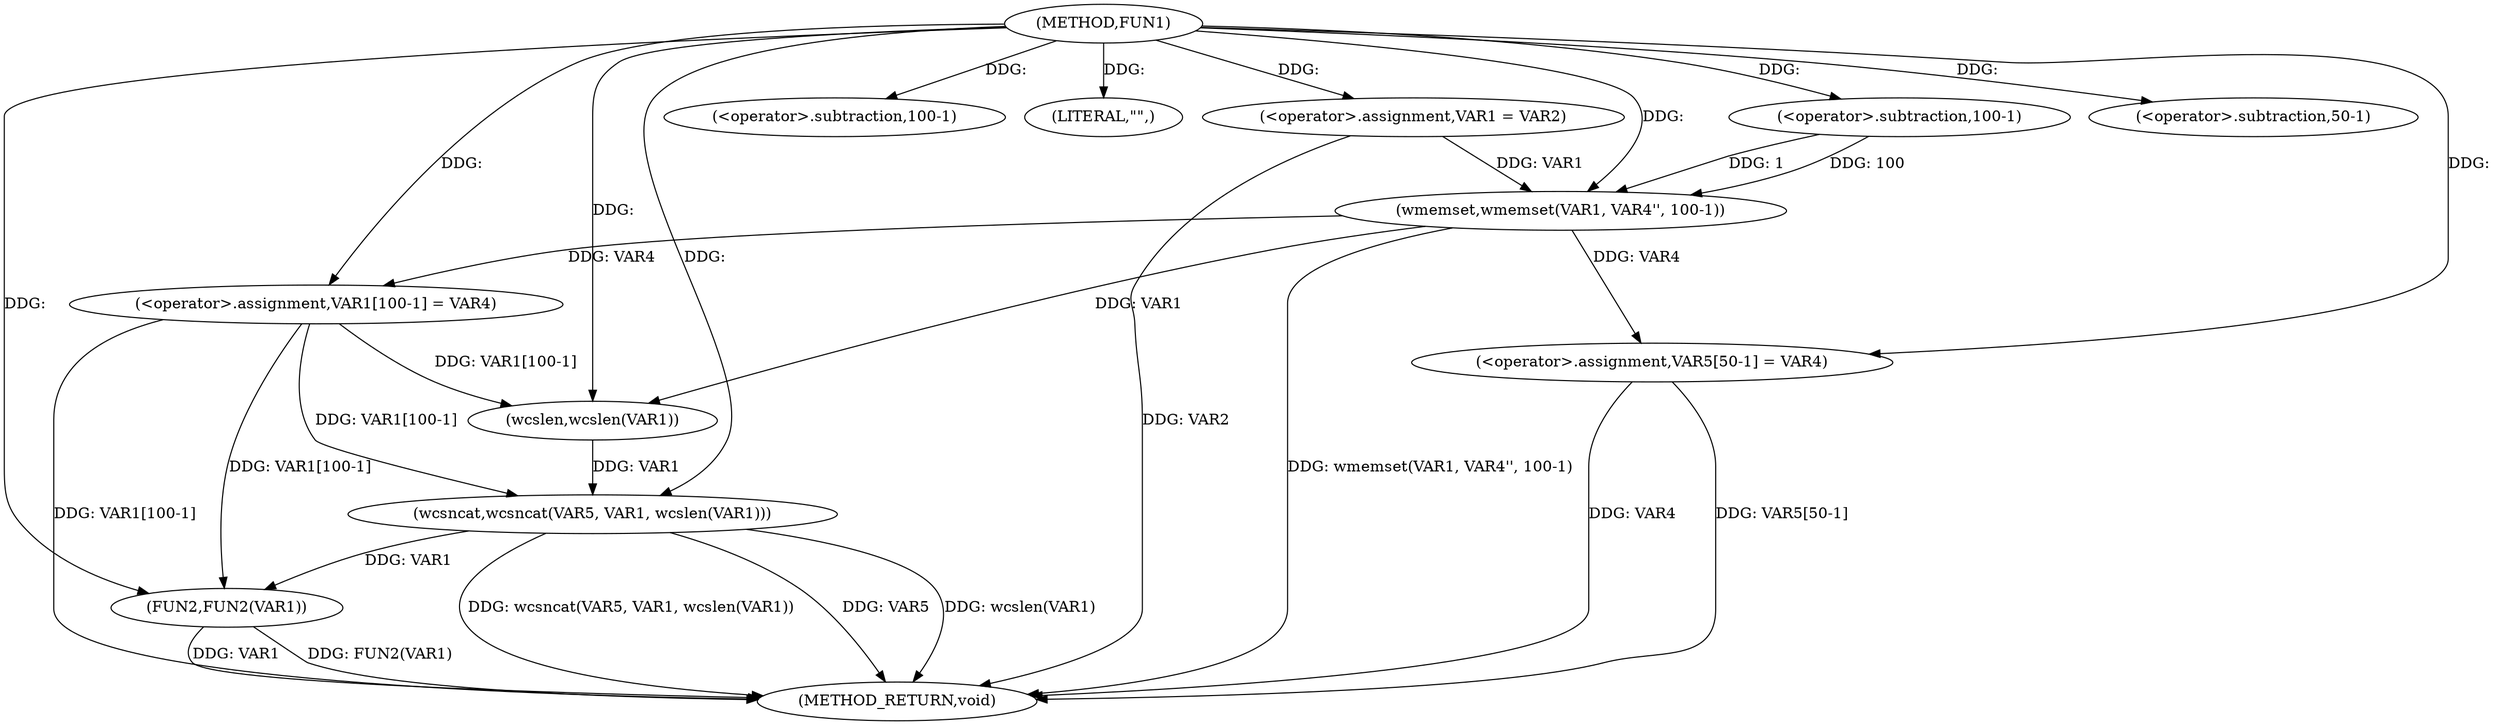 digraph FUN1 {  
"1000100" [label = "(METHOD,FUN1)" ]
"1000138" [label = "(METHOD_RETURN,void)" ]
"1000104" [label = "(<operator>.assignment,VAR1 = VAR2)" ]
"1000109" [label = "(wmemset,wmemset(VAR1, VAR4'', 100-1))" ]
"1000112" [label = "(<operator>.subtraction,100-1)" ]
"1000115" [label = "(<operator>.assignment,VAR1[100-1] = VAR4)" ]
"1000118" [label = "(<operator>.subtraction,100-1)" ]
"1000123" [label = "(LITERAL,\"\",)" ]
"1000124" [label = "(wcsncat,wcsncat(VAR5, VAR1, wcslen(VAR1)))" ]
"1000127" [label = "(wcslen,wcslen(VAR1))" ]
"1000129" [label = "(<operator>.assignment,VAR5[50-1] = VAR4)" ]
"1000132" [label = "(<operator>.subtraction,50-1)" ]
"1000136" [label = "(FUN2,FUN2(VAR1))" ]
  "1000129" -> "1000138"  [ label = "DDG: VAR5[50-1]"] 
  "1000124" -> "1000138"  [ label = "DDG: VAR5"] 
  "1000124" -> "1000138"  [ label = "DDG: wcslen(VAR1)"] 
  "1000129" -> "1000138"  [ label = "DDG: VAR4"] 
  "1000136" -> "1000138"  [ label = "DDG: FUN2(VAR1)"] 
  "1000115" -> "1000138"  [ label = "DDG: VAR1[100-1]"] 
  "1000124" -> "1000138"  [ label = "DDG: wcsncat(VAR5, VAR1, wcslen(VAR1))"] 
  "1000136" -> "1000138"  [ label = "DDG: VAR1"] 
  "1000104" -> "1000138"  [ label = "DDG: VAR2"] 
  "1000109" -> "1000138"  [ label = "DDG: wmemset(VAR1, VAR4'', 100-1)"] 
  "1000100" -> "1000104"  [ label = "DDG: "] 
  "1000104" -> "1000109"  [ label = "DDG: VAR1"] 
  "1000100" -> "1000109"  [ label = "DDG: "] 
  "1000112" -> "1000109"  [ label = "DDG: 100"] 
  "1000112" -> "1000109"  [ label = "DDG: 1"] 
  "1000100" -> "1000112"  [ label = "DDG: "] 
  "1000109" -> "1000115"  [ label = "DDG: VAR4"] 
  "1000100" -> "1000115"  [ label = "DDG: "] 
  "1000100" -> "1000118"  [ label = "DDG: "] 
  "1000100" -> "1000123"  [ label = "DDG: "] 
  "1000100" -> "1000124"  [ label = "DDG: "] 
  "1000127" -> "1000124"  [ label = "DDG: VAR1"] 
  "1000115" -> "1000124"  [ label = "DDG: VAR1[100-1]"] 
  "1000109" -> "1000127"  [ label = "DDG: VAR1"] 
  "1000115" -> "1000127"  [ label = "DDG: VAR1[100-1]"] 
  "1000100" -> "1000127"  [ label = "DDG: "] 
  "1000100" -> "1000129"  [ label = "DDG: "] 
  "1000109" -> "1000129"  [ label = "DDG: VAR4"] 
  "1000100" -> "1000132"  [ label = "DDG: "] 
  "1000124" -> "1000136"  [ label = "DDG: VAR1"] 
  "1000115" -> "1000136"  [ label = "DDG: VAR1[100-1]"] 
  "1000100" -> "1000136"  [ label = "DDG: "] 
}
